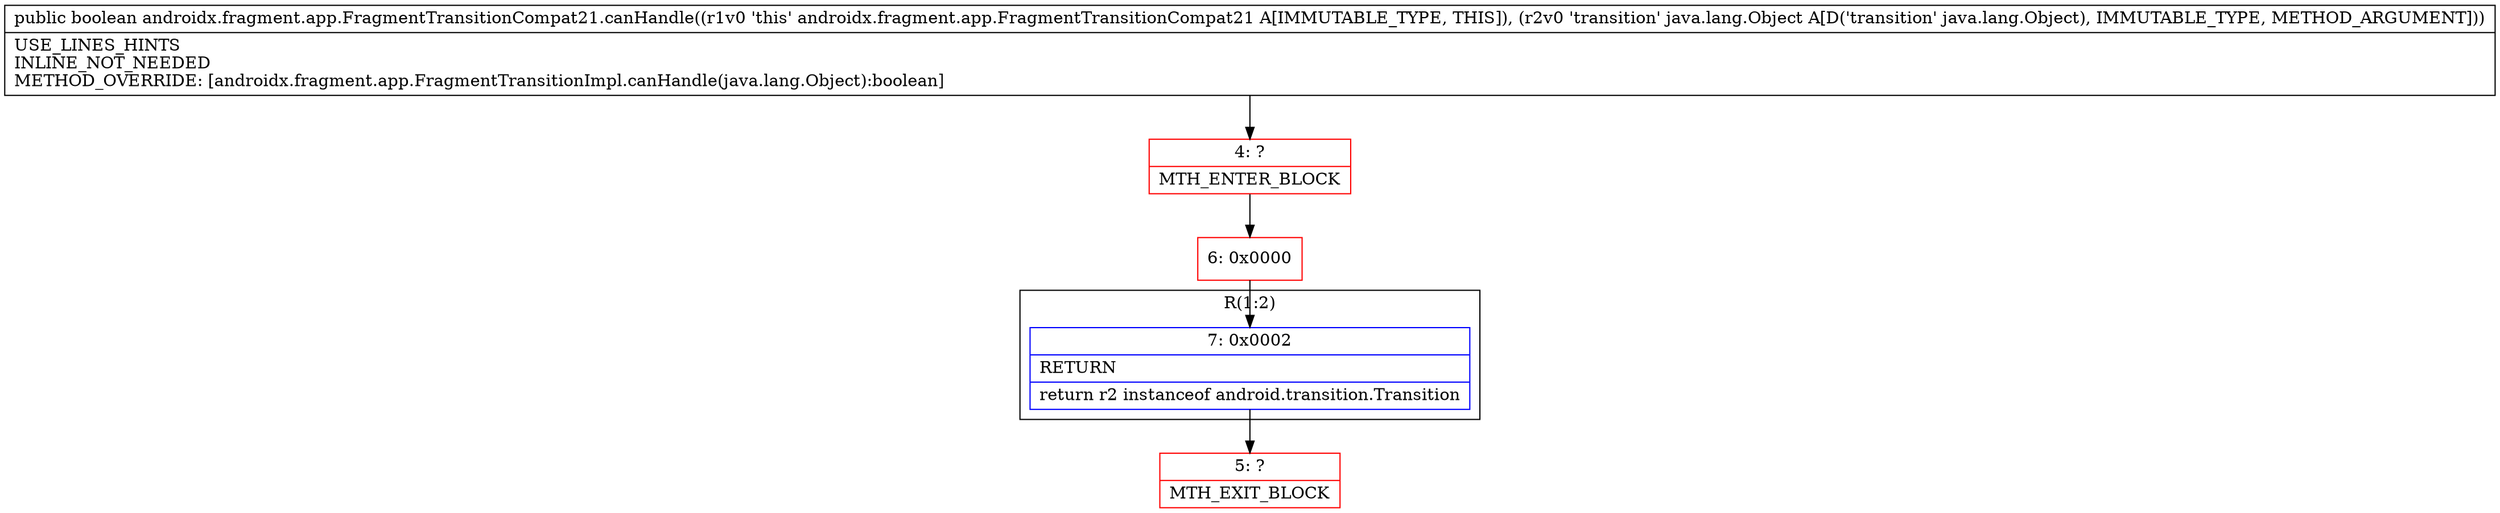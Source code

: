 digraph "CFG forandroidx.fragment.app.FragmentTransitionCompat21.canHandle(Ljava\/lang\/Object;)Z" {
subgraph cluster_Region_396672590 {
label = "R(1:2)";
node [shape=record,color=blue];
Node_7 [shape=record,label="{7\:\ 0x0002|RETURN\l|return r2 instanceof android.transition.Transition\l}"];
}
Node_4 [shape=record,color=red,label="{4\:\ ?|MTH_ENTER_BLOCK\l}"];
Node_6 [shape=record,color=red,label="{6\:\ 0x0000}"];
Node_5 [shape=record,color=red,label="{5\:\ ?|MTH_EXIT_BLOCK\l}"];
MethodNode[shape=record,label="{public boolean androidx.fragment.app.FragmentTransitionCompat21.canHandle((r1v0 'this' androidx.fragment.app.FragmentTransitionCompat21 A[IMMUTABLE_TYPE, THIS]), (r2v0 'transition' java.lang.Object A[D('transition' java.lang.Object), IMMUTABLE_TYPE, METHOD_ARGUMENT]))  | USE_LINES_HINTS\lINLINE_NOT_NEEDED\lMETHOD_OVERRIDE: [androidx.fragment.app.FragmentTransitionImpl.canHandle(java.lang.Object):boolean]\l}"];
MethodNode -> Node_4;Node_7 -> Node_5;
Node_4 -> Node_6;
Node_6 -> Node_7;
}

